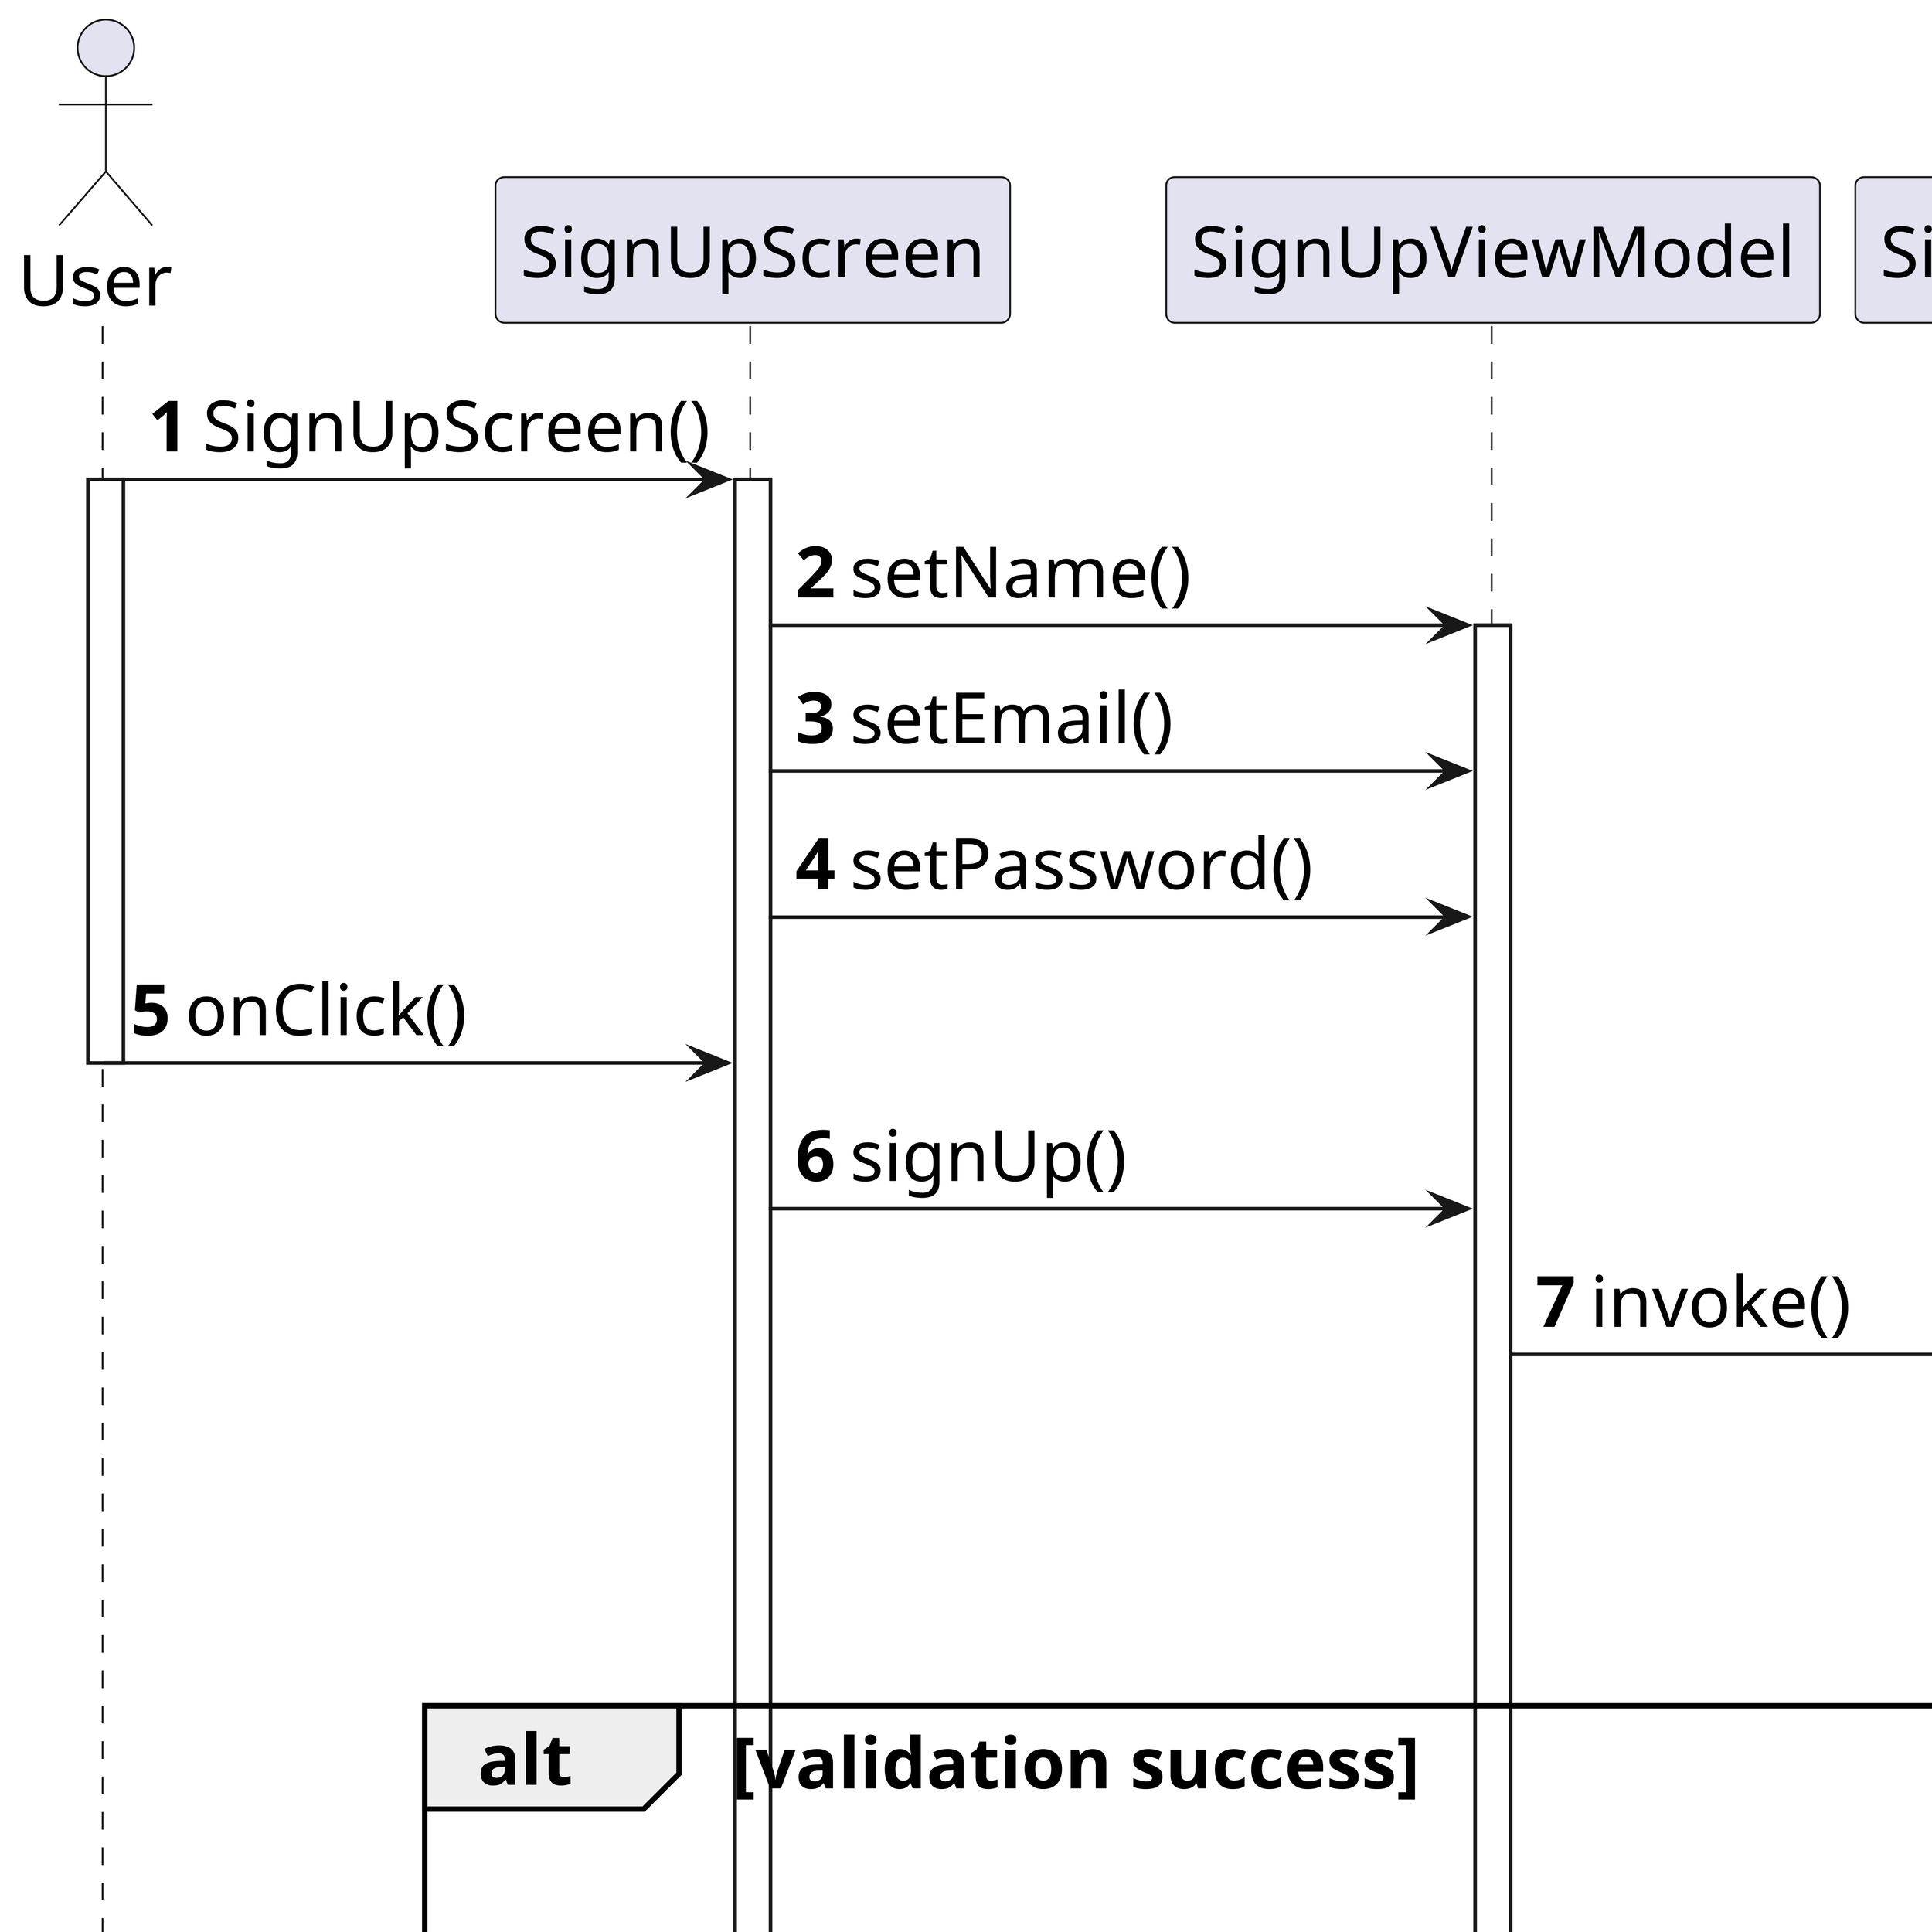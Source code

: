 @startuml
'https://plantuml.com/sequence-diagram
skinparam dpi 720

skinparam dpi 720

skinparam DefaultFontSize 20

hide footbox
autonumber

actor User
User  -> SignUpScreen : SignUpScreen()

activate User

activate SignUpScreen

SignUpScreen -> SignUpViewModel: setName()
activate SignUpViewModel

SignUpScreen -> SignUpViewModel: setEmail()

SignUpScreen -> SignUpViewModel: setPassword()

User -> SignUpScreen: onClick()
deactivate User

SignUpScreen -> SignUpViewModel: signUp()

SignUpViewModel -> SignUpUseCase: invoke()
activate SignUpUseCase

SignUpUseCase -> SignUpUseCase: validate()
activate SignUpUseCase
deactivate SignUpUseCase

alt validation success
    SignUpUseCase -> AuthRepository: signUp()
    activate AuthRepository

    alt network call success
        AuthRepository -> AuthRemoteDataSource: signUp()
        activate AuthRemoteDataSource

        AuthRemoteDataSource -> HttpClient: post()
        activate HttpClient

        HttpClient -> AuthDTO: << create >>
        activate AuthDTO
        AuthDTO --> HttpClient
        deactivate AuthDTO

        HttpClient --> AuthRemoteDataSource: response from server

        deactivate HttpClient

        AuthRemoteDataSource --> AuthRepository: response from server
        deactivate AuthRemoteDataSource

        AuthRepository -> AuthLocalDataSource: save()
        activate AuthLocalDataSource

        AuthLocalDataSource -> Database: save()
        activate Database
        deactivate Database
        deactivate AuthLocalDataSource
    else failure
        AuthRepository --> SignUpUseCase: exception
        deactivate AuthRepository

        SignUpUseCase --> SignUpViewModel: exception

        SignUpViewModel -> SignUpScreen: showSnackbar()
    end
else failure
    SignUpUseCase --> SignUpViewModel: exception
    deactivate SignUpUseCase

    SignUpViewModel -> SignUpScreen: showSnackbar()
end
@enduml
